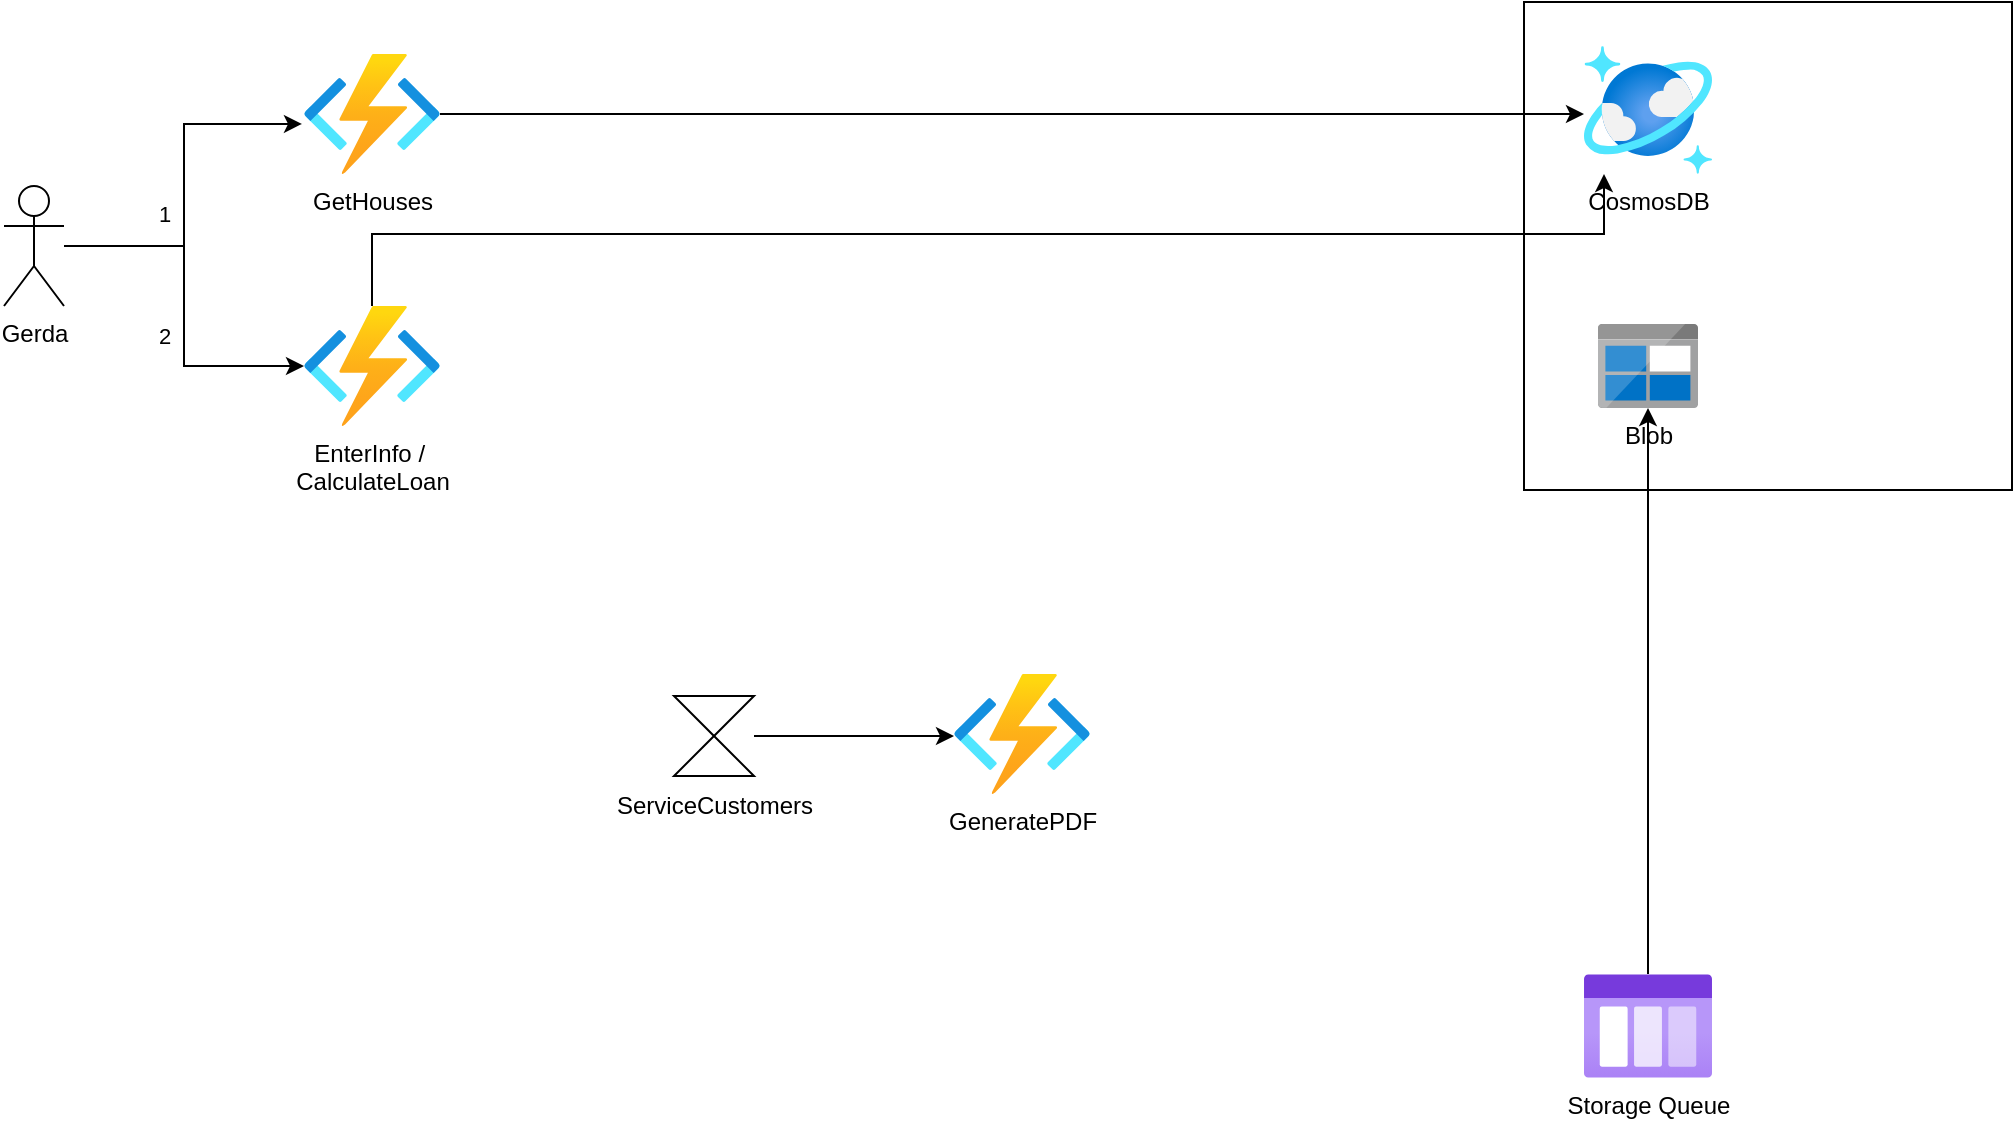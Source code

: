 <mxfile version="15.4.1" type="github">
  <diagram id="fKVUNWtOd1Q6Zy9pXweU" name="Page-1">
    <mxGraphModel dx="1422" dy="762" grid="1" gridSize="10" guides="1" tooltips="1" connect="1" arrows="1" fold="1" page="1" pageScale="1" pageWidth="850" pageHeight="1100" math="0" shadow="0">
      <root>
        <mxCell id="0" />
        <mxCell id="1" parent="0" />
        <mxCell id="9m2IHYcQ7WaVDAypF8id-1" value="" style="whiteSpace=wrap;html=1;aspect=fixed;" vertex="1" parent="1">
          <mxGeometry x="790" y="154" width="244" height="244" as="geometry" />
        </mxCell>
        <mxCell id="e1f4IQgHXaq9rCnp3Oos-1" value="CosmosDB" style="aspect=fixed;html=1;points=[];align=center;image;fontSize=12;image=img/lib/azure2/databases/Azure_Cosmos_DB.svg;" parent="1" vertex="1">
          <mxGeometry x="820" y="176" width="64" height="64" as="geometry" />
        </mxCell>
        <mxCell id="e1f4IQgHXaq9rCnp3Oos-6" value="GeneratePDF" style="aspect=fixed;html=1;points=[];align=center;image;fontSize=12;image=img/lib/azure2/compute/Function_Apps.svg;" parent="1" vertex="1">
          <mxGeometry x="505" y="490" width="68" height="60" as="geometry" />
        </mxCell>
        <mxCell id="e1f4IQgHXaq9rCnp3Oos-7" value="Blob&lt;br&gt;" style="sketch=0;aspect=fixed;html=1;points=[];align=center;image;fontSize=12;image=img/lib/mscae/BlobBlock.svg;" parent="1" vertex="1">
          <mxGeometry x="827" y="315" width="50" height="42" as="geometry" />
        </mxCell>
        <mxCell id="9m2IHYcQ7WaVDAypF8id-2" style="edgeStyle=orthogonalEdgeStyle;rounded=0;orthogonalLoop=1;jettySize=auto;html=1;" edge="1" parent="1" source="e1f4IQgHXaq9rCnp3Oos-8" target="e1f4IQgHXaq9rCnp3Oos-7">
          <mxGeometry relative="1" as="geometry" />
        </mxCell>
        <mxCell id="e1f4IQgHXaq9rCnp3Oos-8" value="Storage Queue" style="aspect=fixed;html=1;points=[];align=center;image;fontSize=12;image=img/lib/azure2/general/Storage_Queue.svg;" parent="1" vertex="1">
          <mxGeometry x="820" y="640" width="64" height="52" as="geometry" />
        </mxCell>
        <mxCell id="e1f4IQgHXaq9rCnp3Oos-11" style="edgeStyle=orthogonalEdgeStyle;rounded=0;orthogonalLoop=1;jettySize=auto;html=1;entryX=-0.015;entryY=0.583;entryDx=0;entryDy=0;entryPerimeter=0;" parent="1" source="e1f4IQgHXaq9rCnp3Oos-9" target="e1f4IQgHXaq9rCnp3Oos-10" edge="1">
          <mxGeometry relative="1" as="geometry" />
        </mxCell>
        <mxCell id="e1f4IQgHXaq9rCnp3Oos-12" value="1" style="edgeLabel;html=1;align=center;verticalAlign=middle;resizable=0;points=[];" parent="e1f4IQgHXaq9rCnp3Oos-11" vertex="1" connectable="0">
          <mxGeometry x="-0.155" y="-2" relative="1" as="geometry">
            <mxPoint x="-12" as="offset" />
          </mxGeometry>
        </mxCell>
        <mxCell id="e1f4IQgHXaq9rCnp3Oos-14" style="edgeStyle=orthogonalEdgeStyle;rounded=0;orthogonalLoop=1;jettySize=auto;html=1;" parent="1" source="e1f4IQgHXaq9rCnp3Oos-9" target="e1f4IQgHXaq9rCnp3Oos-13" edge="1">
          <mxGeometry relative="1" as="geometry" />
        </mxCell>
        <mxCell id="e1f4IQgHXaq9rCnp3Oos-15" value="2" style="edgeLabel;html=1;align=center;verticalAlign=middle;resizable=0;points=[];" parent="e1f4IQgHXaq9rCnp3Oos-14" vertex="1" connectable="0">
          <mxGeometry x="0.133" y="-1" relative="1" as="geometry">
            <mxPoint x="-9" y="3" as="offset" />
          </mxGeometry>
        </mxCell>
        <mxCell id="e1f4IQgHXaq9rCnp3Oos-9" value="Gerda" style="shape=umlActor;verticalLabelPosition=bottom;verticalAlign=top;html=1;" parent="1" vertex="1">
          <mxGeometry x="30" y="246" width="30" height="60" as="geometry" />
        </mxCell>
        <mxCell id="e1f4IQgHXaq9rCnp3Oos-22" style="edgeStyle=orthogonalEdgeStyle;rounded=0;orthogonalLoop=1;jettySize=auto;html=1;" parent="1" source="e1f4IQgHXaq9rCnp3Oos-10" edge="1" target="e1f4IQgHXaq9rCnp3Oos-1">
          <mxGeometry relative="1" as="geometry">
            <mxPoint x="670" y="210" as="targetPoint" />
            <Array as="points">
              <mxPoint x="650" y="210" />
              <mxPoint x="650" y="210" />
            </Array>
          </mxGeometry>
        </mxCell>
        <mxCell id="e1f4IQgHXaq9rCnp3Oos-10" value="GetHouses" style="aspect=fixed;html=1;points=[];align=center;image;fontSize=12;image=img/lib/azure2/compute/Function_Apps.svg;" parent="1" vertex="1">
          <mxGeometry x="180" y="180" width="68" height="60" as="geometry" />
        </mxCell>
        <mxCell id="9m2IHYcQ7WaVDAypF8id-6" style="edgeStyle=orthogonalEdgeStyle;rounded=0;orthogonalLoop=1;jettySize=auto;html=1;" edge="1" parent="1" source="e1f4IQgHXaq9rCnp3Oos-13" target="e1f4IQgHXaq9rCnp3Oos-1">
          <mxGeometry relative="1" as="geometry">
            <Array as="points">
              <mxPoint x="214" y="270" />
              <mxPoint x="830" y="270" />
            </Array>
          </mxGeometry>
        </mxCell>
        <mxCell id="e1f4IQgHXaq9rCnp3Oos-13" value="EnterInfo /&amp;nbsp;&lt;br&gt;CalculateLoan" style="aspect=fixed;html=1;points=[];align=center;image;fontSize=12;image=img/lib/azure2/compute/Function_Apps.svg;" parent="1" vertex="1">
          <mxGeometry x="180" y="306" width="68" height="60" as="geometry" />
        </mxCell>
        <mxCell id="9m2IHYcQ7WaVDAypF8id-5" style="edgeStyle=orthogonalEdgeStyle;rounded=0;orthogonalLoop=1;jettySize=auto;html=1;entryX=0;entryY=0.517;entryDx=0;entryDy=0;entryPerimeter=0;" edge="1" parent="1" source="9m2IHYcQ7WaVDAypF8id-3" target="e1f4IQgHXaq9rCnp3Oos-6">
          <mxGeometry relative="1" as="geometry" />
        </mxCell>
        <mxCell id="9m2IHYcQ7WaVDAypF8id-3" value="" style="shape=collate;whiteSpace=wrap;html=1;" vertex="1" parent="1">
          <mxGeometry x="365" y="501" width="40" height="40" as="geometry" />
        </mxCell>
        <mxCell id="9m2IHYcQ7WaVDAypF8id-4" value="ServiceCustomers" style="text;html=1;align=center;verticalAlign=middle;resizable=0;points=[];autosize=1;strokeColor=none;fillColor=none;" vertex="1" parent="1">
          <mxGeometry x="330" y="546" width="110" height="20" as="geometry" />
        </mxCell>
      </root>
    </mxGraphModel>
  </diagram>
</mxfile>
